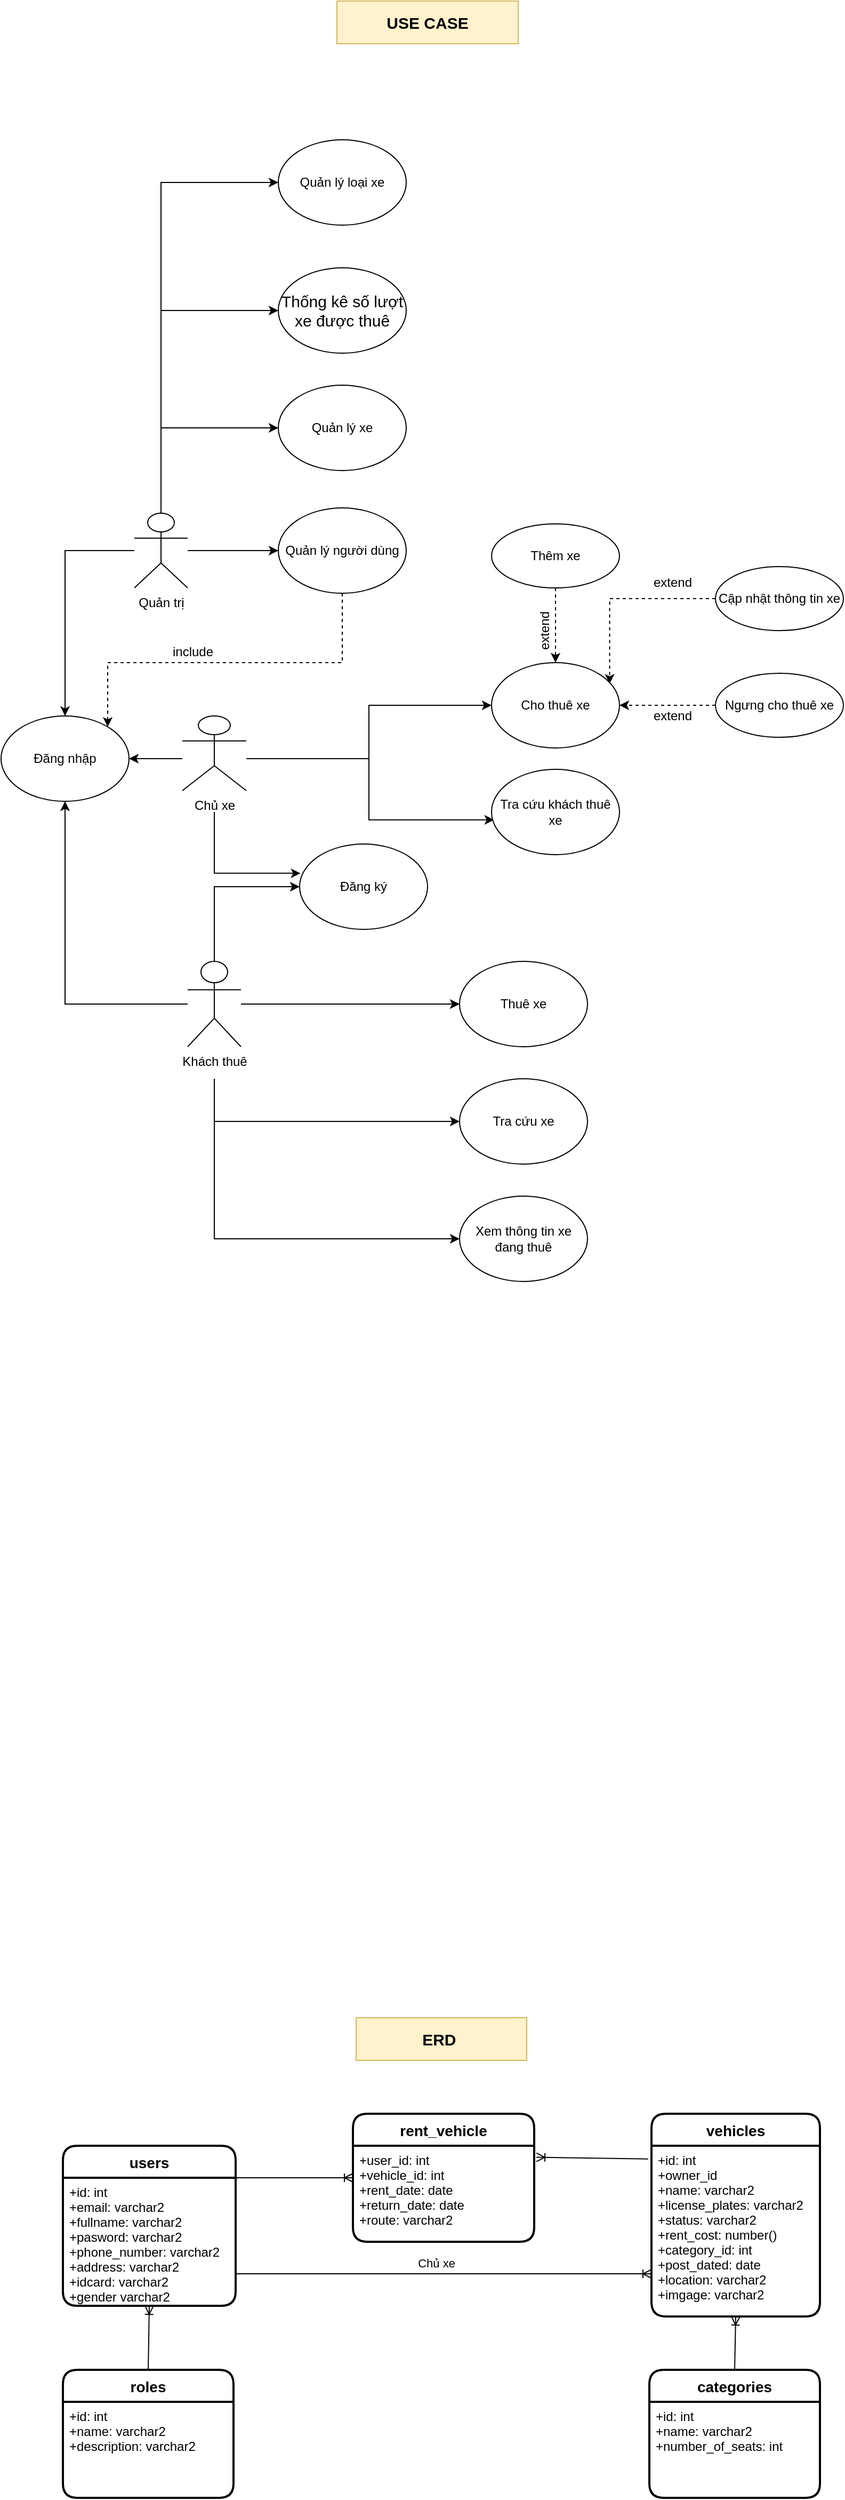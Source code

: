 <mxfile version="14.5.7" type="device"><diagram id="seJUNGeQ53RBggHPjJ8O" name="Page-1"><mxGraphModel dx="1038" dy="1717" grid="1" gridSize="10" guides="1" tooltips="1" connect="1" arrows="1" fold="1" page="1" pageScale="1" pageWidth="827" pageHeight="1169" math="0" shadow="0"><root><mxCell id="0"/><mxCell id="1" parent="0"/><mxCell id="KsecM6vQgrX2uWdZ-tEW-8" style="edgeStyle=orthogonalEdgeStyle;rounded=0;orthogonalLoop=1;jettySize=auto;html=1;" parent="1" source="KsecM6vQgrX2uWdZ-tEW-1" target="KsecM6vQgrX2uWdZ-tEW-7" edge="1"><mxGeometry relative="1" as="geometry"/></mxCell><mxCell id="KsecM6vQgrX2uWdZ-tEW-19" style="edgeStyle=orthogonalEdgeStyle;rounded=0;orthogonalLoop=1;jettySize=auto;html=1;entryX=0;entryY=0.5;entryDx=0;entryDy=0;" parent="1" source="KsecM6vQgrX2uWdZ-tEW-1" target="KsecM6vQgrX2uWdZ-tEW-18" edge="1"><mxGeometry relative="1" as="geometry"/></mxCell><mxCell id="2w_j84JuI0f0tQRvQr7m-10" style="edgeStyle=orthogonalEdgeStyle;rounded=0;orthogonalLoop=1;jettySize=auto;html=1;" parent="1" source="KsecM6vQgrX2uWdZ-tEW-1" target="2w_j84JuI0f0tQRvQr7m-9" edge="1"><mxGeometry relative="1" as="geometry"><Array as="points"><mxPoint x="150" y="30"/></Array></mxGeometry></mxCell><mxCell id="2w_j84JuI0f0tQRvQr7m-15" style="edgeStyle=orthogonalEdgeStyle;rounded=0;orthogonalLoop=1;jettySize=auto;html=1;entryX=0;entryY=0.5;entryDx=0;entryDy=0;fontSize=15;" parent="1" source="KsecM6vQgrX2uWdZ-tEW-1" target="2w_j84JuI0f0tQRvQr7m-14" edge="1"><mxGeometry relative="1" as="geometry"><Array as="points"><mxPoint x="150" y="-80"/></Array></mxGeometry></mxCell><mxCell id="kWvSq6L93qesSj26PE-k-2" style="edgeStyle=orthogonalEdgeStyle;rounded=0;orthogonalLoop=1;jettySize=auto;html=1;entryX=0;entryY=0.5;entryDx=0;entryDy=0;" parent="1" source="KsecM6vQgrX2uWdZ-tEW-1" target="kWvSq6L93qesSj26PE-k-1" edge="1"><mxGeometry relative="1" as="geometry"><Array as="points"><mxPoint x="150" y="-200"/></Array></mxGeometry></mxCell><mxCell id="KsecM6vQgrX2uWdZ-tEW-1" value="Quản trị" style="shape=umlActor;verticalLabelPosition=bottom;verticalAlign=top;html=1;outlineConnect=0;" parent="1" vertex="1"><mxGeometry x="125" y="110" width="50" height="70" as="geometry"/></mxCell><mxCell id="KsecM6vQgrX2uWdZ-tEW-11" style="edgeStyle=orthogonalEdgeStyle;rounded=0;orthogonalLoop=1;jettySize=auto;html=1;" parent="1" source="KsecM6vQgrX2uWdZ-tEW-4" target="KsecM6vQgrX2uWdZ-tEW-7" edge="1"><mxGeometry relative="1" as="geometry"><Array as="points"><mxPoint x="160" y="340"/><mxPoint x="160" y="340"/></Array></mxGeometry></mxCell><mxCell id="KsecM6vQgrX2uWdZ-tEW-15" style="edgeStyle=orthogonalEdgeStyle;rounded=0;orthogonalLoop=1;jettySize=auto;html=1;entryX=0;entryY=0.5;entryDx=0;entryDy=0;" parent="1" source="KsecM6vQgrX2uWdZ-tEW-4" target="KsecM6vQgrX2uWdZ-tEW-14" edge="1"><mxGeometry relative="1" as="geometry"><Array as="points"><mxPoint x="345" y="340"/><mxPoint x="345" y="290"/></Array></mxGeometry></mxCell><mxCell id="KsecM6vQgrX2uWdZ-tEW-23" style="edgeStyle=orthogonalEdgeStyle;rounded=0;orthogonalLoop=1;jettySize=auto;html=1;entryX=0.007;entryY=0.343;entryDx=0;entryDy=0;entryPerimeter=0;" parent="1" target="KsecM6vQgrX2uWdZ-tEW-21" edge="1"><mxGeometry relative="1" as="geometry"><mxPoint x="200" y="390" as="sourcePoint"/><Array as="points"><mxPoint x="200" y="447"/></Array></mxGeometry></mxCell><mxCell id="2w_j84JuI0f0tQRvQr7m-2" style="edgeStyle=orthogonalEdgeStyle;rounded=0;orthogonalLoop=1;jettySize=auto;html=1;entryX=0.02;entryY=0.592;entryDx=0;entryDy=0;entryPerimeter=0;" parent="1" source="KsecM6vQgrX2uWdZ-tEW-4" target="2w_j84JuI0f0tQRvQr7m-1" edge="1"><mxGeometry relative="1" as="geometry"><Array as="points"><mxPoint x="345" y="340"/><mxPoint x="345" y="397"/></Array></mxGeometry></mxCell><mxCell id="KsecM6vQgrX2uWdZ-tEW-4" value="Chủ xe" style="shape=umlActor;verticalLabelPosition=bottom;verticalAlign=top;html=1;outlineConnect=0;" parent="1" vertex="1"><mxGeometry x="170" y="300" width="60" height="70" as="geometry"/></mxCell><mxCell id="KsecM6vQgrX2uWdZ-tEW-10" style="edgeStyle=orthogonalEdgeStyle;rounded=0;orthogonalLoop=1;jettySize=auto;html=1;entryX=0.5;entryY=1;entryDx=0;entryDy=0;" parent="1" source="KsecM6vQgrX2uWdZ-tEW-5" target="KsecM6vQgrX2uWdZ-tEW-7" edge="1"><mxGeometry relative="1" as="geometry"/></mxCell><mxCell id="KsecM6vQgrX2uWdZ-tEW-17" style="edgeStyle=orthogonalEdgeStyle;rounded=0;orthogonalLoop=1;jettySize=auto;html=1;" parent="1" source="KsecM6vQgrX2uWdZ-tEW-5" target="KsecM6vQgrX2uWdZ-tEW-16" edge="1"><mxGeometry relative="1" as="geometry"/></mxCell><mxCell id="KsecM6vQgrX2uWdZ-tEW-22" style="edgeStyle=orthogonalEdgeStyle;rounded=0;orthogonalLoop=1;jettySize=auto;html=1;entryX=0;entryY=0.5;entryDx=0;entryDy=0;" parent="1" source="KsecM6vQgrX2uWdZ-tEW-5" target="KsecM6vQgrX2uWdZ-tEW-21" edge="1"><mxGeometry relative="1" as="geometry"><Array as="points"><mxPoint x="200" y="460"/></Array></mxGeometry></mxCell><mxCell id="KsecM6vQgrX2uWdZ-tEW-36" style="edgeStyle=orthogonalEdgeStyle;rounded=0;orthogonalLoop=1;jettySize=auto;html=1;" parent="1" target="KsecM6vQgrX2uWdZ-tEW-34" edge="1"><mxGeometry relative="1" as="geometry"><mxPoint x="200" y="640" as="sourcePoint"/><Array as="points"><mxPoint x="200" y="680"/></Array></mxGeometry></mxCell><mxCell id="2w_j84JuI0f0tQRvQr7m-4" style="edgeStyle=orthogonalEdgeStyle;rounded=0;orthogonalLoop=1;jettySize=auto;html=1;" parent="1" target="2w_j84JuI0f0tQRvQr7m-3" edge="1"><mxGeometry relative="1" as="geometry"><mxPoint x="200" y="640" as="sourcePoint"/><Array as="points"><mxPoint x="200" y="790"/></Array></mxGeometry></mxCell><mxCell id="KsecM6vQgrX2uWdZ-tEW-5" value="Khách thuê" style="shape=umlActor;verticalLabelPosition=bottom;verticalAlign=top;html=1;outlineConnect=0;" parent="1" vertex="1"><mxGeometry x="175" y="530" width="50" height="80" as="geometry"/></mxCell><mxCell id="KsecM6vQgrX2uWdZ-tEW-7" value="Đăng nhập" style="ellipse;whiteSpace=wrap;html=1;" parent="1" vertex="1"><mxGeometry y="300" width="120" height="80" as="geometry"/></mxCell><mxCell id="KsecM6vQgrX2uWdZ-tEW-14" value="Cho thuê xe" style="ellipse;whiteSpace=wrap;html=1;" parent="1" vertex="1"><mxGeometry x="460" y="250" width="120" height="80" as="geometry"/></mxCell><mxCell id="KsecM6vQgrX2uWdZ-tEW-16" value="Thuê xe" style="ellipse;whiteSpace=wrap;html=1;" parent="1" vertex="1"><mxGeometry x="430" y="530" width="120" height="80" as="geometry"/></mxCell><mxCell id="KsecM6vQgrX2uWdZ-tEW-38" style="edgeStyle=orthogonalEdgeStyle;rounded=0;orthogonalLoop=1;jettySize=auto;html=1;dashed=1;" parent="1" source="KsecM6vQgrX2uWdZ-tEW-18" target="KsecM6vQgrX2uWdZ-tEW-7" edge="1"><mxGeometry relative="1" as="geometry"><Array as="points"><mxPoint x="320" y="250"/><mxPoint x="100" y="250"/></Array></mxGeometry></mxCell><mxCell id="KsecM6vQgrX2uWdZ-tEW-18" value="Quản lý người dùng" style="ellipse;whiteSpace=wrap;html=1;" parent="1" vertex="1"><mxGeometry x="260" y="105" width="120" height="80" as="geometry"/></mxCell><mxCell id="KsecM6vQgrX2uWdZ-tEW-21" value="Đăng ký" style="ellipse;whiteSpace=wrap;html=1;" parent="1" vertex="1"><mxGeometry x="280" y="420" width="120" height="80" as="geometry"/></mxCell><mxCell id="KsecM6vQgrX2uWdZ-tEW-24" value="Thêm xe" style="ellipse;whiteSpace=wrap;html=1;" parent="1" vertex="1"><mxGeometry x="460" y="120" width="120" height="60" as="geometry"/></mxCell><mxCell id="KsecM6vQgrX2uWdZ-tEW-39" style="edgeStyle=orthogonalEdgeStyle;rounded=0;orthogonalLoop=1;jettySize=auto;html=1;entryX=0.923;entryY=0.247;entryDx=0;entryDy=0;entryPerimeter=0;dashed=1;" parent="1" source="KsecM6vQgrX2uWdZ-tEW-31" target="KsecM6vQgrX2uWdZ-tEW-14" edge="1"><mxGeometry relative="1" as="geometry"><Array as="points"><mxPoint x="571" y="190"/></Array></mxGeometry></mxCell><mxCell id="KsecM6vQgrX2uWdZ-tEW-31" value="Cập nhật thông tin xe" style="ellipse;whiteSpace=wrap;html=1;" parent="1" vertex="1"><mxGeometry x="670" y="160" width="120" height="60" as="geometry"/></mxCell><mxCell id="KsecM6vQgrX2uWdZ-tEW-40" style="edgeStyle=orthogonalEdgeStyle;rounded=0;orthogonalLoop=1;jettySize=auto;html=1;dashed=1;" parent="1" source="KsecM6vQgrX2uWdZ-tEW-32" target="KsecM6vQgrX2uWdZ-tEW-14" edge="1"><mxGeometry relative="1" as="geometry"/></mxCell><mxCell id="KsecM6vQgrX2uWdZ-tEW-32" value="Ngưng cho thuê xe" style="ellipse;whiteSpace=wrap;html=1;" parent="1" vertex="1"><mxGeometry x="670" y="260" width="120" height="60" as="geometry"/></mxCell><mxCell id="KsecM6vQgrX2uWdZ-tEW-34" value="Tra cứu xe" style="ellipse;whiteSpace=wrap;html=1;" parent="1" vertex="1"><mxGeometry x="430" y="640" width="120" height="80" as="geometry"/></mxCell><mxCell id="KsecM6vQgrX2uWdZ-tEW-37" style="edgeStyle=orthogonalEdgeStyle;rounded=0;orthogonalLoop=1;jettySize=auto;html=1;dashed=1;" parent="1" source="KsecM6vQgrX2uWdZ-tEW-24" target="KsecM6vQgrX2uWdZ-tEW-14" edge="1"><mxGeometry relative="1" as="geometry"><mxPoint x="490" y="270" as="targetPoint"/><Array as="points"/></mxGeometry></mxCell><mxCell id="KsecM6vQgrX2uWdZ-tEW-41" style="edgeStyle=orthogonalEdgeStyle;rounded=0;orthogonalLoop=1;jettySize=auto;html=1;exitX=0.5;exitY=1;exitDx=0;exitDy=0;dashed=1;" parent="1" source="KsecM6vQgrX2uWdZ-tEW-24" target="KsecM6vQgrX2uWdZ-tEW-24" edge="1"><mxGeometry relative="1" as="geometry"/></mxCell><mxCell id="KsecM6vQgrX2uWdZ-tEW-42" value="include" style="text;html=1;strokeColor=none;fillColor=none;align=center;verticalAlign=middle;whiteSpace=wrap;rounded=0;" parent="1" vertex="1"><mxGeometry x="160" y="230" width="40" height="20" as="geometry"/></mxCell><mxCell id="KsecM6vQgrX2uWdZ-tEW-43" value="extend" style="text;html=1;strokeColor=none;fillColor=none;align=center;verticalAlign=middle;whiteSpace=wrap;rounded=0;" parent="1" vertex="1"><mxGeometry x="610" y="290" width="40" height="20" as="geometry"/></mxCell><mxCell id="KsecM6vQgrX2uWdZ-tEW-44" value="extend" style="text;html=1;strokeColor=none;fillColor=none;align=center;verticalAlign=middle;whiteSpace=wrap;rounded=0;rotation=0;" parent="1" vertex="1"><mxGeometry x="610" y="165" width="40" height="20" as="geometry"/></mxCell><mxCell id="KsecM6vQgrX2uWdZ-tEW-45" value="extend" style="text;html=1;strokeColor=none;fillColor=none;align=center;verticalAlign=middle;whiteSpace=wrap;rounded=0;rotation=-90;" parent="1" vertex="1"><mxGeometry x="490" y="210" width="40" height="20" as="geometry"/></mxCell><mxCell id="2w_j84JuI0f0tQRvQr7m-1" value="Tra cứu khách thuê&lt;br&gt;xe" style="ellipse;whiteSpace=wrap;html=1;" parent="1" vertex="1"><mxGeometry x="460" y="350" width="120" height="80" as="geometry"/></mxCell><mxCell id="2w_j84JuI0f0tQRvQr7m-3" value="Xem thông tin xe đang thuê" style="ellipse;whiteSpace=wrap;html=1;" parent="1" vertex="1"><mxGeometry x="430" y="750" width="120" height="80" as="geometry"/></mxCell><mxCell id="2w_j84JuI0f0tQRvQr7m-9" value="Quản lý xe" style="ellipse;whiteSpace=wrap;html=1;" parent="1" vertex="1"><mxGeometry x="260" y="-10" width="120" height="80" as="geometry"/></mxCell><mxCell id="2w_j84JuI0f0tQRvQr7m-13" value="USE CASE" style="text;html=1;strokeColor=#d6b656;fillColor=#fff2cc;align=center;verticalAlign=middle;whiteSpace=wrap;rounded=0;fontStyle=1;fontSize=15;" parent="1" vertex="1"><mxGeometry x="315" y="-370" width="170" height="40" as="geometry"/></mxCell><mxCell id="2w_j84JuI0f0tQRvQr7m-14" value="Thống kê số lượt xe được thuê" style="ellipse;whiteSpace=wrap;html=1;fontSize=15;" parent="1" vertex="1"><mxGeometry x="260" y="-120" width="120" height="80" as="geometry"/></mxCell><mxCell id="2w_j84JuI0f0tQRvQr7m-37" value="ERD&amp;nbsp;" style="text;html=1;strokeColor=#d6b656;fillColor=#fff2cc;align=center;verticalAlign=middle;whiteSpace=wrap;rounded=0;fontSize=15;fontStyle=1" parent="1" vertex="1"><mxGeometry x="333" y="1520" width="160" height="40" as="geometry"/></mxCell><mxCell id="2w_j84JuI0f0tQRvQr7m-38" value="users" style="swimlane;childLayout=stackLayout;horizontal=1;startSize=30;horizontalStack=0;rounded=1;fontSize=14;fontStyle=1;strokeWidth=2;resizeParent=0;resizeLast=1;shadow=0;dashed=0;align=center;" parent="1" vertex="1"><mxGeometry x="58" y="1640" width="162" height="150" as="geometry"/></mxCell><mxCell id="2w_j84JuI0f0tQRvQr7m-39" value="+id: int&#10;+email: varchar2&#10;+fullname: varchar2&#10;+pasword: varchar2&#10;+phone_number: varchar2&#10;+address: varchar2&#10;+idcard: varchar2&#10;+gender varchar2" style="align=left;strokeColor=none;fillColor=none;spacingLeft=4;fontSize=12;verticalAlign=top;resizable=0;rotatable=0;part=1;" parent="2w_j84JuI0f0tQRvQr7m-38" vertex="1"><mxGeometry y="30" width="162" height="120" as="geometry"/></mxCell><mxCell id="2w_j84JuI0f0tQRvQr7m-40" value="roles" style="swimlane;childLayout=stackLayout;horizontal=1;startSize=30;horizontalStack=0;rounded=1;fontSize=14;fontStyle=1;strokeWidth=2;resizeParent=0;resizeLast=1;shadow=0;dashed=0;align=center;" parent="1" vertex="1"><mxGeometry x="58" y="1850" width="160" height="120" as="geometry"/></mxCell><mxCell id="2w_j84JuI0f0tQRvQr7m-41" value="+id: int&#10;+name: varchar2&#10;+description: varchar2" style="align=left;strokeColor=none;fillColor=none;spacingLeft=4;fontSize=12;verticalAlign=top;resizable=0;rotatable=0;part=1;" parent="2w_j84JuI0f0tQRvQr7m-40" vertex="1"><mxGeometry y="30" width="160" height="90" as="geometry"/></mxCell><mxCell id="2w_j84JuI0f0tQRvQr7m-42" value="vehicles" style="swimlane;childLayout=stackLayout;horizontal=1;startSize=30;horizontalStack=0;rounded=1;fontSize=14;fontStyle=1;strokeWidth=2;resizeParent=0;resizeLast=1;shadow=0;dashed=0;align=center;" parent="1" vertex="1"><mxGeometry x="610" y="1610" width="158" height="190" as="geometry"/></mxCell><mxCell id="2w_j84JuI0f0tQRvQr7m-43" value="+id: int&#10;+owner_id&#10;+name: varchar2&#10;+license_plates: varchar2&#10;+status: varchar2&#10;+rent_cost: number()&#10;+category_id: int&#10;+post_dated: date&#10;+location: varchar2&#10;+imgage: varchar2" style="align=left;strokeColor=none;fillColor=none;spacingLeft=4;fontSize=12;verticalAlign=top;resizable=0;rotatable=0;part=1;" parent="2w_j84JuI0f0tQRvQr7m-42" vertex="1"><mxGeometry y="30" width="158" height="160" as="geometry"/></mxCell><mxCell id="2w_j84JuI0f0tQRvQr7m-45" value="categories" style="swimlane;childLayout=stackLayout;horizontal=1;startSize=30;horizontalStack=0;rounded=1;fontSize=14;fontStyle=1;strokeWidth=2;resizeParent=0;resizeLast=1;shadow=0;dashed=0;align=center;" parent="1" vertex="1"><mxGeometry x="608" y="1850" width="160" height="120" as="geometry"/></mxCell><mxCell id="2w_j84JuI0f0tQRvQr7m-46" value="+id: int&#10;+name: varchar2&#10;+number_of_seats: int&#10;" style="align=left;strokeColor=none;fillColor=none;spacingLeft=4;fontSize=12;verticalAlign=top;resizable=0;rotatable=0;part=1;" parent="2w_j84JuI0f0tQRvQr7m-45" vertex="1"><mxGeometry y="30" width="160" height="90" as="geometry"/></mxCell><mxCell id="2w_j84JuI0f0tQRvQr7m-47" value="rent_vehicle" style="swimlane;childLayout=stackLayout;horizontal=1;startSize=30;horizontalStack=0;rounded=1;fontSize=14;fontStyle=1;strokeWidth=2;resizeParent=0;resizeLast=1;shadow=0;dashed=0;align=center;" parent="1" vertex="1"><mxGeometry x="330" y="1610" width="170" height="120" as="geometry"/></mxCell><mxCell id="2w_j84JuI0f0tQRvQr7m-48" value="+user_id: int&#10;+vehicle_id: int&#10;+rent_date: date&#10;+return_date: date&#10;+route: varchar2" style="align=left;strokeColor=none;fillColor=none;spacingLeft=4;fontSize=12;verticalAlign=top;resizable=0;rotatable=0;part=1;" parent="2w_j84JuI0f0tQRvQr7m-47" vertex="1"><mxGeometry y="30" width="170" height="90" as="geometry"/></mxCell><mxCell id="2w_j84JuI0f0tQRvQr7m-64" value="" style="fontSize=12;html=1;endArrow=ERoneToMany;rounded=0;entryX=0.5;entryY=1;entryDx=0;entryDy=0;exitX=0.5;exitY=0;exitDx=0;exitDy=0;" parent="1" source="2w_j84JuI0f0tQRvQr7m-40" target="2w_j84JuI0f0tQRvQr7m-39" edge="1"><mxGeometry width="100" height="100" relative="1" as="geometry"><mxPoint x="124" y="1860" as="sourcePoint"/><mxPoint x="128" y="1770" as="targetPoint"/></mxGeometry></mxCell><mxCell id="2w_j84JuI0f0tQRvQr7m-65" value="" style="fontSize=12;html=1;endArrow=ERoneToMany;rounded=0;exitX=1;exitY=0;exitDx=0;exitDy=0;" parent="1" source="2w_j84JuI0f0tQRvQr7m-39" edge="1"><mxGeometry width="100" height="100" relative="1" as="geometry"><mxPoint x="328" y="1700" as="sourcePoint"/><mxPoint x="330" y="1670" as="targetPoint"/><Array as="points"/></mxGeometry></mxCell><mxCell id="2w_j84JuI0f0tQRvQr7m-66" value="" style="fontSize=12;html=1;endArrow=ERoneToMany;rounded=0;exitX=-0.02;exitY=0.077;exitDx=0;exitDy=0;exitPerimeter=0;entryX=1.012;entryY=0.12;entryDx=0;entryDy=0;entryPerimeter=0;" parent="1" source="2w_j84JuI0f0tQRvQr7m-43" target="2w_j84JuI0f0tQRvQr7m-48" edge="1"><mxGeometry width="100" height="100" relative="1" as="geometry"><mxPoint x="608" y="1700" as="sourcePoint"/><mxPoint x="510" y="1652" as="targetPoint"/><Array as="points"/></mxGeometry></mxCell><mxCell id="kWvSq6L93qesSj26PE-k-1" value="Quản lý loại xe" style="ellipse;whiteSpace=wrap;html=1;" parent="1" vertex="1"><mxGeometry x="260" y="-240" width="120" height="80" as="geometry"/></mxCell><object label="" id="kWvSq6L93qesSj26PE-k-4"><mxCell style="edgeStyle=entityRelationEdgeStyle;fontSize=12;html=1;endArrow=ERoneToMany;entryX=0;entryY=0.75;entryDx=0;entryDy=0;" parent="1" target="2w_j84JuI0f0tQRvQr7m-43" edge="1"><mxGeometry width="100" height="100" relative="1" as="geometry"><mxPoint x="220" y="1760" as="sourcePoint"/><mxPoint x="600" y="1760" as="targetPoint"/></mxGeometry></mxCell></object><mxCell id="kWvSq6L93qesSj26PE-k-6" value="Chủ xe" style="edgeLabel;html=1;align=center;verticalAlign=middle;resizable=0;points=[];" parent="kWvSq6L93qesSj26PE-k-4" vertex="1" connectable="0"><mxGeometry x="0.578" y="-4" relative="1" as="geometry"><mxPoint x="-120" y="-14" as="offset"/></mxGeometry></mxCell><mxCell id="2w_j84JuI0f0tQRvQr7m-68" value="" style="fontSize=12;html=1;endArrow=ERoneToMany;rounded=0;exitX=0.5;exitY=0;exitDx=0;exitDy=0;entryX=0.5;entryY=1;entryDx=0;entryDy=0;entryPerimeter=0;" parent="1" source="2w_j84JuI0f0tQRvQr7m-45" target="2w_j84JuI0f0tQRvQr7m-43" edge="1"><mxGeometry width="100" height="100" relative="1" as="geometry"><mxPoint x="689.5" y="1830" as="sourcePoint"/><mxPoint x="690" y="1760" as="targetPoint"/><Array as="points"><mxPoint x="689" y="1800"/></Array></mxGeometry></mxCell></root></mxGraphModel></diagram></mxfile>